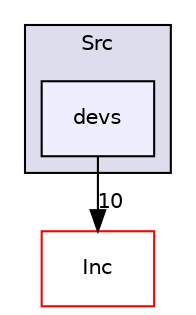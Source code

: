 digraph "Src/devs" {
  compound=true
  node [ fontsize="10", fontname="Helvetica"];
  edge [ labelfontsize="10", labelfontname="Helvetica"];
  subgraph clusterdir_413f4e031a85da0d68269c6fd2f76e1c {
    graph [ bgcolor="#ddddee", pencolor="black", label="Src" fontname="Helvetica", fontsize="10", URL="dir_413f4e031a85da0d68269c6fd2f76e1c.html"]
  dir_6233cba31032c42ae23f4b4bdb70dfe6 [shape=box, label="devs", style="filled", fillcolor="#eeeeff", pencolor="black", URL="dir_6233cba31032c42ae23f4b4bdb70dfe6.html"];
  }
  dir_f93dfce691d792349f1c14ede440e2e6 [shape=box label="Inc" fillcolor="white" style="filled" color="red" URL="dir_f93dfce691d792349f1c14ede440e2e6.html"];
  dir_6233cba31032c42ae23f4b4bdb70dfe6->dir_f93dfce691d792349f1c14ede440e2e6 [headlabel="10", labeldistance=1.5 headhref="dir_000011_000000.html"];
}
